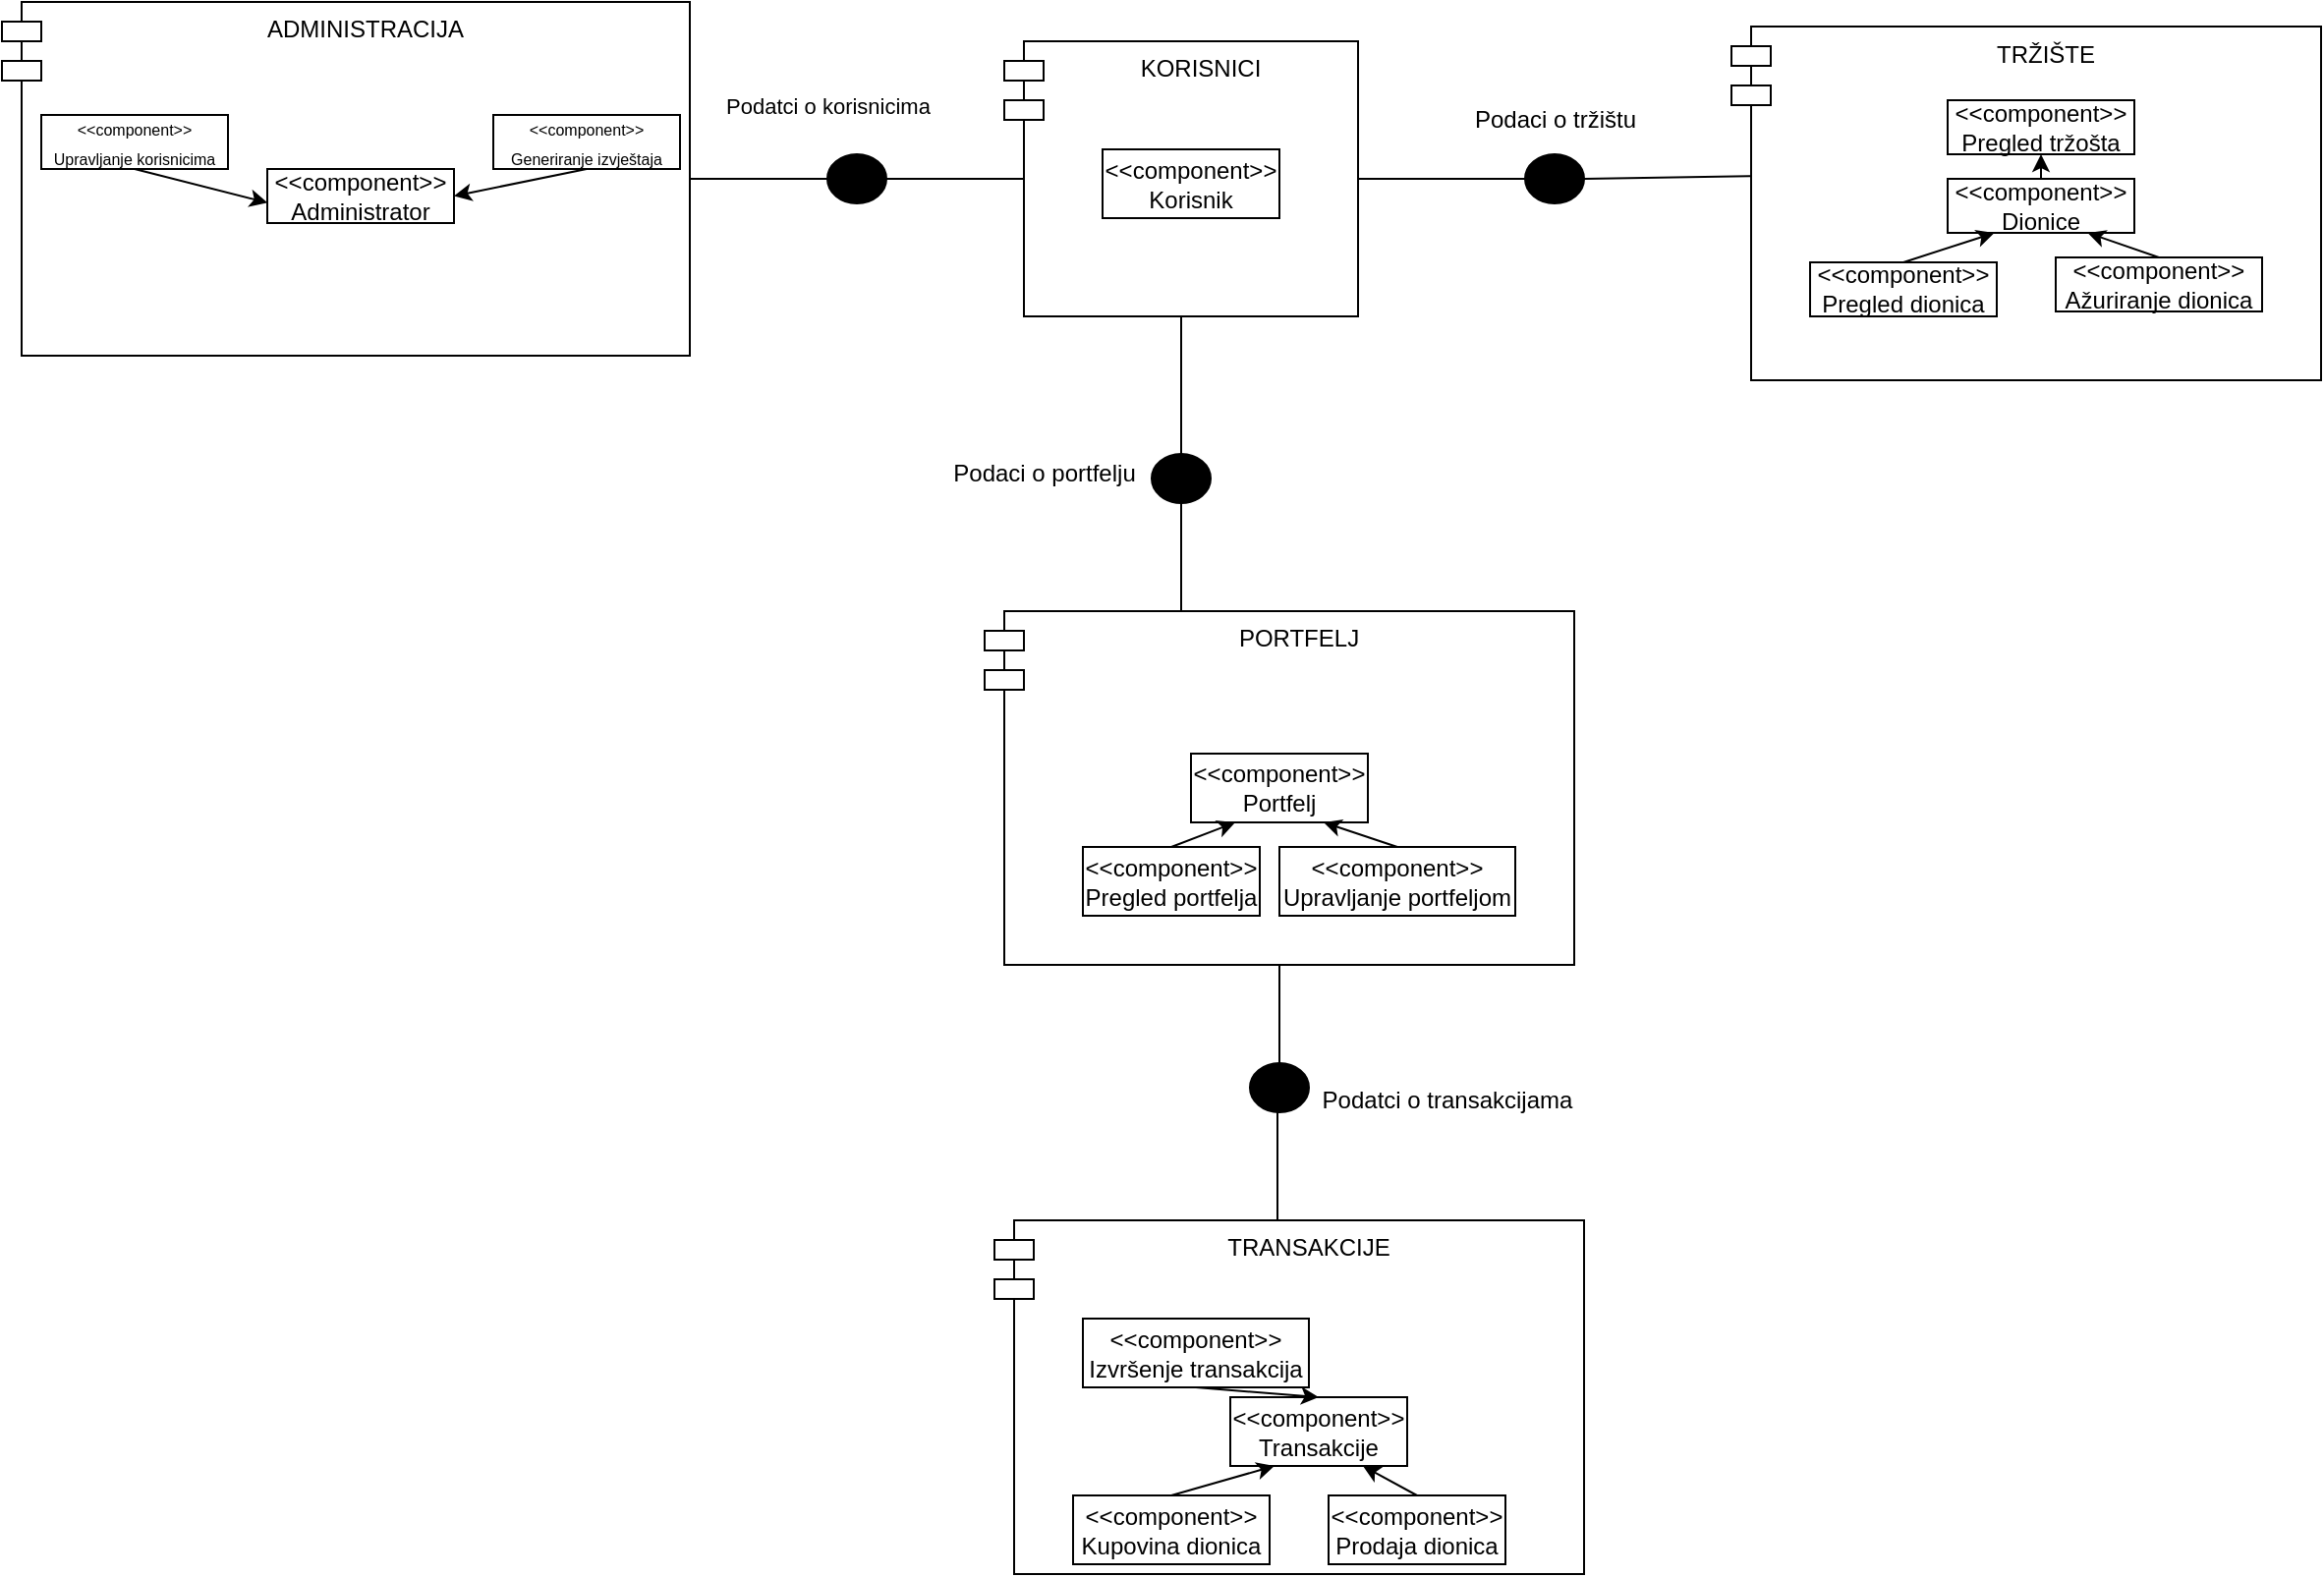<mxfile version="26.0.11">
  <diagram name="Page-1" id="oMtZtmkEu2mck9Bh7wn8">
    <mxGraphModel dx="2876" dy="1111" grid="1" gridSize="10" guides="1" tooltips="1" connect="1" arrows="1" fold="1" page="1" pageScale="1" pageWidth="827" pageHeight="1169" math="0" shadow="0">
      <root>
        <mxCell id="0" />
        <mxCell id="1" parent="0" />
        <mxCell id="VP4pQxfJ7jZ9CIotBnkE-1" value="KORISNICI" style="shape=module;align=left;spacingLeft=20;align=center;verticalAlign=top;whiteSpace=wrap;html=1;" parent="1" vertex="1">
          <mxGeometry x="30" y="40" width="180" height="140" as="geometry" />
        </mxCell>
        <mxCell id="VP4pQxfJ7jZ9CIotBnkE-2" value="&amp;lt;&amp;lt;component&amp;gt;&amp;gt;&lt;div&gt;Korisnik&lt;/div&gt;" style="rounded=0;whiteSpace=wrap;html=1;" parent="1" vertex="1">
          <mxGeometry x="80" y="95" width="90" height="35" as="geometry" />
        </mxCell>
        <mxCell id="VP4pQxfJ7jZ9CIotBnkE-3" value="TRŽIŠTE" style="shape=module;align=left;spacingLeft=20;align=center;verticalAlign=top;whiteSpace=wrap;html=1;" parent="1" vertex="1">
          <mxGeometry x="400" y="32.5" width="300" height="180" as="geometry" />
        </mxCell>
        <mxCell id="VP4pQxfJ7jZ9CIotBnkE-4" value="" style="ellipse;fillColor=strokeColor;html=1;" parent="1" vertex="1">
          <mxGeometry x="295" y="97.5" width="30" height="25" as="geometry" />
        </mxCell>
        <mxCell id="VP4pQxfJ7jZ9CIotBnkE-5" value="" style="endArrow=none;html=1;rounded=0;exitX=1;exitY=0.5;exitDx=0;exitDy=0;entryX=0;entryY=0.5;entryDx=0;entryDy=0;" parent="1" source="VP4pQxfJ7jZ9CIotBnkE-1" target="VP4pQxfJ7jZ9CIotBnkE-4" edge="1">
          <mxGeometry width="50" height="50" relative="1" as="geometry">
            <mxPoint x="370" y="230" as="sourcePoint" />
            <mxPoint x="420" y="180" as="targetPoint" />
          </mxGeometry>
        </mxCell>
        <mxCell id="VP4pQxfJ7jZ9CIotBnkE-6" value="" style="endArrow=none;html=1;rounded=0;exitX=1;exitY=0.5;exitDx=0;exitDy=0;entryX=0.032;entryY=0.423;entryDx=0;entryDy=0;entryPerimeter=0;" parent="1" source="VP4pQxfJ7jZ9CIotBnkE-4" target="VP4pQxfJ7jZ9CIotBnkE-3" edge="1">
          <mxGeometry width="50" height="50" relative="1" as="geometry">
            <mxPoint x="370" y="230" as="sourcePoint" />
            <mxPoint x="420" y="180" as="targetPoint" />
          </mxGeometry>
        </mxCell>
        <mxCell id="VP4pQxfJ7jZ9CIotBnkE-7" value="Podaci o tržištu" style="text;html=1;align=center;verticalAlign=middle;resizable=0;points=[];autosize=1;strokeColor=none;fillColor=none;" parent="1" vertex="1">
          <mxGeometry x="255" y="65" width="110" height="30" as="geometry" />
        </mxCell>
        <mxCell id="VP4pQxfJ7jZ9CIotBnkE-47" style="edgeStyle=orthogonalEdgeStyle;shape=connector;rounded=0;orthogonalLoop=1;jettySize=auto;html=1;exitX=0.5;exitY=0;exitDx=0;exitDy=0;entryX=0.5;entryY=1;entryDx=0;entryDy=0;strokeColor=default;align=center;verticalAlign=middle;fontFamily=Helvetica;fontSize=11;fontColor=default;labelBackgroundColor=default;startFill=0;endArrow=classic;endFill=1;" parent="1" source="VP4pQxfJ7jZ9CIotBnkE-8" target="VP4pQxfJ7jZ9CIotBnkE-44" edge="1">
          <mxGeometry relative="1" as="geometry" />
        </mxCell>
        <mxCell id="VP4pQxfJ7jZ9CIotBnkE-8" value="&amp;lt;&amp;lt;component&amp;gt;&amp;gt;&lt;div&gt;Dionice&lt;/div&gt;" style="rounded=0;whiteSpace=wrap;html=1;" parent="1" vertex="1">
          <mxGeometry x="510" y="110" width="95" height="27.5" as="geometry" />
        </mxCell>
        <mxCell id="VP4pQxfJ7jZ9CIotBnkE-15" value="" style="ellipse;fillColor=strokeColor;html=1;" parent="1" vertex="1">
          <mxGeometry x="105" y="250" width="30" height="25" as="geometry" />
        </mxCell>
        <mxCell id="VP4pQxfJ7jZ9CIotBnkE-16" value="" style="endArrow=none;html=1;rounded=0;entryX=0.5;entryY=1;entryDx=0;entryDy=0;exitX=0.5;exitY=0;exitDx=0;exitDy=0;" parent="1" source="VP4pQxfJ7jZ9CIotBnkE-15" target="VP4pQxfJ7jZ9CIotBnkE-1" edge="1">
          <mxGeometry width="50" height="50" relative="1" as="geometry">
            <mxPoint x="360" y="270" as="sourcePoint" />
            <mxPoint x="410" y="220" as="targetPoint" />
          </mxGeometry>
        </mxCell>
        <mxCell id="VP4pQxfJ7jZ9CIotBnkE-17" value="" style="endArrow=none;html=1;rounded=0;entryX=0.5;entryY=1;entryDx=0;entryDy=0;" parent="1" target="VP4pQxfJ7jZ9CIotBnkE-15" edge="1">
          <mxGeometry width="50" height="50" relative="1" as="geometry">
            <mxPoint x="120" y="330" as="sourcePoint" />
            <mxPoint x="410" y="220" as="targetPoint" />
          </mxGeometry>
        </mxCell>
        <mxCell id="VP4pQxfJ7jZ9CIotBnkE-18" value="Podaci o portfelju" style="text;html=1;align=center;verticalAlign=middle;resizable=0;points=[];autosize=1;strokeColor=none;fillColor=none;" parent="1" vertex="1">
          <mxGeometry x="-10" y="245" width="120" height="30" as="geometry" />
        </mxCell>
        <mxCell id="VP4pQxfJ7jZ9CIotBnkE-19" value="PORTFELJ" style="shape=module;align=left;spacingLeft=20;align=center;verticalAlign=top;whiteSpace=wrap;html=1;" parent="1" vertex="1">
          <mxGeometry x="20" y="330" width="300" height="180" as="geometry" />
        </mxCell>
        <mxCell id="VP4pQxfJ7jZ9CIotBnkE-44" value="&amp;lt;&amp;lt;component&amp;gt;&amp;gt;&lt;div&gt;Pregled tržošta&lt;/div&gt;" style="rounded=0;whiteSpace=wrap;html=1;" parent="1" vertex="1">
          <mxGeometry x="510" y="70" width="95" height="27.5" as="geometry" />
        </mxCell>
        <mxCell id="VP4pQxfJ7jZ9CIotBnkE-50" style="shape=connector;rounded=0;orthogonalLoop=1;jettySize=auto;html=1;exitX=0.5;exitY=0;exitDx=0;exitDy=0;entryX=0.25;entryY=1;entryDx=0;entryDy=0;strokeColor=default;align=center;verticalAlign=middle;fontFamily=Helvetica;fontSize=11;fontColor=default;labelBackgroundColor=default;startFill=0;endArrow=classic;endFill=1;" parent="1" source="VP4pQxfJ7jZ9CIotBnkE-48" target="VP4pQxfJ7jZ9CIotBnkE-8" edge="1">
          <mxGeometry relative="1" as="geometry" />
        </mxCell>
        <mxCell id="VP4pQxfJ7jZ9CIotBnkE-48" value="&amp;lt;&amp;lt;component&amp;gt;&amp;gt;&lt;div&gt;Pregled dionica&lt;/div&gt;" style="rounded=0;whiteSpace=wrap;html=1;" parent="1" vertex="1">
          <mxGeometry x="440" y="152.5" width="95" height="27.5" as="geometry" />
        </mxCell>
        <mxCell id="VP4pQxfJ7jZ9CIotBnkE-52" style="edgeStyle=none;shape=connector;rounded=0;orthogonalLoop=1;jettySize=auto;html=1;exitX=0.5;exitY=0;exitDx=0;exitDy=0;entryX=0.75;entryY=1;entryDx=0;entryDy=0;strokeColor=default;align=center;verticalAlign=middle;fontFamily=Helvetica;fontSize=11;fontColor=default;labelBackgroundColor=default;startFill=0;endArrow=classic;endFill=1;" parent="1" source="VP4pQxfJ7jZ9CIotBnkE-49" target="VP4pQxfJ7jZ9CIotBnkE-8" edge="1">
          <mxGeometry relative="1" as="geometry" />
        </mxCell>
        <mxCell id="VP4pQxfJ7jZ9CIotBnkE-49" value="&amp;lt;&amp;lt;component&amp;gt;&amp;gt;&lt;div&gt;Ažuriranje dionica&lt;/div&gt;" style="rounded=0;whiteSpace=wrap;html=1;" parent="1" vertex="1">
          <mxGeometry x="565" y="150" width="105" height="27.5" as="geometry" />
        </mxCell>
        <mxCell id="VP4pQxfJ7jZ9CIotBnkE-53" value="&amp;lt;&amp;lt;component&amp;gt;&amp;gt;&lt;div&gt;Portfelj&lt;/div&gt;" style="rounded=0;whiteSpace=wrap;html=1;" parent="1" vertex="1">
          <mxGeometry x="125" y="402.5" width="90" height="35" as="geometry" />
        </mxCell>
        <mxCell id="VP4pQxfJ7jZ9CIotBnkE-56" style="edgeStyle=none;shape=connector;rounded=0;orthogonalLoop=1;jettySize=auto;html=1;exitX=0.5;exitY=0;exitDx=0;exitDy=0;entryX=0.25;entryY=1;entryDx=0;entryDy=0;strokeColor=default;align=center;verticalAlign=middle;fontFamily=Helvetica;fontSize=11;fontColor=default;labelBackgroundColor=default;startFill=0;endArrow=classic;endFill=1;" parent="1" source="VP4pQxfJ7jZ9CIotBnkE-54" target="VP4pQxfJ7jZ9CIotBnkE-53" edge="1">
          <mxGeometry relative="1" as="geometry" />
        </mxCell>
        <mxCell id="VP4pQxfJ7jZ9CIotBnkE-54" value="&amp;lt;&amp;lt;component&amp;gt;&amp;gt;&lt;div&gt;Pregled portfelja&lt;/div&gt;" style="rounded=0;whiteSpace=wrap;html=1;" parent="1" vertex="1">
          <mxGeometry x="70" y="450" width="90" height="35" as="geometry" />
        </mxCell>
        <mxCell id="VP4pQxfJ7jZ9CIotBnkE-57" style="edgeStyle=none;shape=connector;rounded=0;orthogonalLoop=1;jettySize=auto;html=1;exitX=0.5;exitY=0;exitDx=0;exitDy=0;entryX=0.75;entryY=1;entryDx=0;entryDy=0;strokeColor=default;align=center;verticalAlign=middle;fontFamily=Helvetica;fontSize=11;fontColor=default;labelBackgroundColor=default;startFill=0;endArrow=classic;endFill=1;" parent="1" source="VP4pQxfJ7jZ9CIotBnkE-55" target="VP4pQxfJ7jZ9CIotBnkE-53" edge="1">
          <mxGeometry relative="1" as="geometry" />
        </mxCell>
        <mxCell id="VP4pQxfJ7jZ9CIotBnkE-55" value="&amp;lt;&amp;lt;component&amp;gt;&amp;gt;&lt;div&gt;Upravljanje portfeljom&lt;/div&gt;" style="rounded=0;whiteSpace=wrap;html=1;" parent="1" vertex="1">
          <mxGeometry x="170" y="450" width="120" height="35" as="geometry" />
        </mxCell>
        <mxCell id="VP4pQxfJ7jZ9CIotBnkE-67" value="" style="group" parent="1" vertex="1" connectable="0">
          <mxGeometry x="25" y="640" width="300" height="180" as="geometry" />
        </mxCell>
        <mxCell id="VP4pQxfJ7jZ9CIotBnkE-58" value="TRANSAKCIJE" style="shape=module;align=left;spacingLeft=20;align=center;verticalAlign=top;whiteSpace=wrap;html=1;" parent="VP4pQxfJ7jZ9CIotBnkE-67" vertex="1">
          <mxGeometry width="300" height="180" as="geometry" />
        </mxCell>
        <mxCell id="VP4pQxfJ7jZ9CIotBnkE-59" value="&amp;lt;&amp;lt;component&amp;gt;&amp;gt;&lt;div&gt;Transakcije&lt;/div&gt;" style="rounded=0;whiteSpace=wrap;html=1;" parent="VP4pQxfJ7jZ9CIotBnkE-67" vertex="1">
          <mxGeometry x="120" y="90" width="90" height="35" as="geometry" />
        </mxCell>
        <mxCell id="VP4pQxfJ7jZ9CIotBnkE-64" style="edgeStyle=none;shape=connector;rounded=0;orthogonalLoop=1;jettySize=auto;html=1;exitX=0.5;exitY=0;exitDx=0;exitDy=0;entryX=0.25;entryY=1;entryDx=0;entryDy=0;strokeColor=default;align=center;verticalAlign=middle;fontFamily=Helvetica;fontSize=11;fontColor=default;labelBackgroundColor=default;startFill=0;endArrow=classic;endFill=1;" parent="VP4pQxfJ7jZ9CIotBnkE-67" source="VP4pQxfJ7jZ9CIotBnkE-60" target="VP4pQxfJ7jZ9CIotBnkE-59" edge="1">
          <mxGeometry relative="1" as="geometry" />
        </mxCell>
        <mxCell id="VP4pQxfJ7jZ9CIotBnkE-60" value="&amp;lt;&amp;lt;component&amp;gt;&amp;gt;&lt;div&gt;Kupovina dionica&lt;/div&gt;" style="rounded=0;whiteSpace=wrap;html=1;" parent="VP4pQxfJ7jZ9CIotBnkE-67" vertex="1">
          <mxGeometry x="40" y="140" width="100" height="35" as="geometry" />
        </mxCell>
        <mxCell id="VP4pQxfJ7jZ9CIotBnkE-65" style="edgeStyle=none;shape=connector;rounded=0;orthogonalLoop=1;jettySize=auto;html=1;exitX=0.5;exitY=0;exitDx=0;exitDy=0;entryX=0.75;entryY=1;entryDx=0;entryDy=0;strokeColor=default;align=center;verticalAlign=middle;fontFamily=Helvetica;fontSize=11;fontColor=default;labelBackgroundColor=default;startFill=0;endArrow=classic;endFill=1;" parent="VP4pQxfJ7jZ9CIotBnkE-67" source="VP4pQxfJ7jZ9CIotBnkE-61" target="VP4pQxfJ7jZ9CIotBnkE-59" edge="1">
          <mxGeometry relative="1" as="geometry" />
        </mxCell>
        <mxCell id="VP4pQxfJ7jZ9CIotBnkE-61" value="&amp;lt;&amp;lt;component&amp;gt;&amp;gt;&lt;div&gt;Prodaja dionica&lt;span style=&quot;color: rgba(0, 0, 0, 0); font-family: monospace; font-size: 0px; text-align: start; text-wrap-mode: nowrap; background-color: transparent;&quot;&gt;%3CmxGraphModel%3E%3Croot%3E%3CmxCell%20id%3D%220%22%2F%3E%3CmxCell%20id%3D%221%22%20parent%3D%220%22%2F%3E%3CmxCell%20id%3D%222%22%20value%3D%22%26amp%3Blt%3B%26amp%3Blt%3Bcomponent%26amp%3Bgt%3B%26amp%3Bgt%3B%26lt%3Bdiv%26gt%3BKorisnik%26lt%3B%2Fdiv%26gt%3B%22%20style%3D%22rounded%3D0%3BwhiteSpace%3Dwrap%3Bhtml%3D1%3B%22%20vertex%3D%221%22%20parent%3D%221%22%3E%3CmxGeometry%20x%3D%2280%22%20y%3D%2295%22%20width%3D%2290%22%20height%3D%2235%22%20as%3D%22geometry%22%2F%3E%3C%2FmxCell%3E%3C%2Froot%3E%3C%2FmxGraphModel%3E&lt;/span&gt;&lt;/div&gt;" style="rounded=0;whiteSpace=wrap;html=1;" parent="VP4pQxfJ7jZ9CIotBnkE-67" vertex="1">
          <mxGeometry x="170" y="140" width="90" height="35" as="geometry" />
        </mxCell>
        <mxCell id="VP4pQxfJ7jZ9CIotBnkE-63" style="edgeStyle=none;shape=connector;rounded=0;orthogonalLoop=1;jettySize=auto;html=1;exitX=0.5;exitY=1;exitDx=0;exitDy=0;entryX=0.5;entryY=0;entryDx=0;entryDy=0;strokeColor=default;align=center;verticalAlign=middle;fontFamily=Helvetica;fontSize=11;fontColor=default;labelBackgroundColor=default;startFill=0;endArrow=classic;endFill=1;" parent="VP4pQxfJ7jZ9CIotBnkE-67" source="VP4pQxfJ7jZ9CIotBnkE-62" target="VP4pQxfJ7jZ9CIotBnkE-59" edge="1">
          <mxGeometry relative="1" as="geometry" />
        </mxCell>
        <mxCell id="VP4pQxfJ7jZ9CIotBnkE-62" value="&amp;lt;&amp;lt;component&amp;gt;&amp;gt;&lt;div&gt;Izvršenje transakcija&lt;/div&gt;" style="rounded=0;whiteSpace=wrap;html=1;" parent="VP4pQxfJ7jZ9CIotBnkE-67" vertex="1">
          <mxGeometry x="45" y="50" width="115" height="35" as="geometry" />
        </mxCell>
        <mxCell id="VP4pQxfJ7jZ9CIotBnkE-71" value="" style="endArrow=none;html=1;rounded=0;entryX=0.5;entryY=1;entryDx=0;entryDy=0;exitX=0.5;exitY=0;exitDx=0;exitDy=0;" parent="1" edge="1">
          <mxGeometry width="50" height="50" relative="1" as="geometry">
            <mxPoint x="170" y="580" as="sourcePoint" />
            <mxPoint x="170" y="510" as="targetPoint" />
          </mxGeometry>
        </mxCell>
        <mxCell id="VP4pQxfJ7jZ9CIotBnkE-73" value="" style="ellipse;fillColor=strokeColor;html=1;" parent="1" vertex="1">
          <mxGeometry x="155" y="560" width="30" height="25" as="geometry" />
        </mxCell>
        <mxCell id="VP4pQxfJ7jZ9CIotBnkE-74" value="" style="endArrow=none;html=1;rounded=0;entryX=0.5;entryY=1;entryDx=0;entryDy=0;" parent="1" edge="1">
          <mxGeometry width="50" height="50" relative="1" as="geometry">
            <mxPoint x="169" y="640" as="sourcePoint" />
            <mxPoint x="169" y="585" as="targetPoint" />
          </mxGeometry>
        </mxCell>
        <mxCell id="VP4pQxfJ7jZ9CIotBnkE-76" value="&lt;font style=&quot;font-size: 12px;&quot;&gt;Podatci o transakcijama&lt;/font&gt;&lt;div&gt;&lt;br&gt;&lt;/div&gt;" style="text;html=1;align=center;verticalAlign=middle;resizable=0;points=[];autosize=1;strokeColor=none;fillColor=none;fontFamily=Helvetica;fontSize=11;fontColor=default;labelBackgroundColor=default;" parent="1" vertex="1">
          <mxGeometry x="180" y="565" width="150" height="40" as="geometry" />
        </mxCell>
        <mxCell id="VP4pQxfJ7jZ9CIotBnkE-77" value="" style="group" parent="1" vertex="1" connectable="0">
          <mxGeometry x="-480" y="20" width="350" height="180" as="geometry" />
        </mxCell>
        <mxCell id="VP4pQxfJ7jZ9CIotBnkE-27" value="ADMINISTRACIJA" style="shape=module;align=left;spacingLeft=20;align=center;verticalAlign=top;whiteSpace=wrap;html=1;" parent="VP4pQxfJ7jZ9CIotBnkE-77" vertex="1">
          <mxGeometry width="350" height="180" as="geometry" />
        </mxCell>
        <mxCell id="VP4pQxfJ7jZ9CIotBnkE-33" value="&amp;lt;&amp;lt;component&amp;gt;&amp;gt;&lt;div&gt;Administrator&lt;/div&gt;" style="rounded=0;whiteSpace=wrap;html=1;" parent="VP4pQxfJ7jZ9CIotBnkE-77" vertex="1">
          <mxGeometry x="135" y="85" width="95" height="27.5" as="geometry" />
        </mxCell>
        <mxCell id="VP4pQxfJ7jZ9CIotBnkE-35" value="&lt;font style=&quot;font-size: 8px;&quot;&gt;&amp;lt;&amp;lt;&lt;/font&gt;&lt;font style=&quot;font-size: 8px;&quot;&gt;component&amp;gt;&amp;gt;&lt;/font&gt;&lt;div&gt;&lt;font style=&quot;font-size: 8px;&quot;&gt;Upravljanje korisnicima&lt;/font&gt;&lt;/div&gt;" style="rounded=0;whiteSpace=wrap;html=1;" parent="VP4pQxfJ7jZ9CIotBnkE-77" vertex="1">
          <mxGeometry x="20" y="57.5" width="95" height="27.5" as="geometry" />
        </mxCell>
        <mxCell id="VP4pQxfJ7jZ9CIotBnkE-38" value="&lt;font style=&quot;font-size: 8px;&quot;&gt;&amp;lt;&amp;lt;&lt;/font&gt;&lt;font style=&quot;font-size: 8px;&quot;&gt;component&amp;gt;&amp;gt;&lt;/font&gt;&lt;div&gt;&lt;font style=&quot;font-size: 8px;&quot;&gt;Generiranje izvještaja&lt;/font&gt;&lt;/div&gt;" style="rounded=0;whiteSpace=wrap;html=1;" parent="VP4pQxfJ7jZ9CIotBnkE-77" vertex="1">
          <mxGeometry x="250" y="57.5" width="95" height="27.5" as="geometry" />
        </mxCell>
        <mxCell id="VP4pQxfJ7jZ9CIotBnkE-40" value="" style="endArrow=classic;html=1;rounded=0;exitX=0.5;exitY=1;exitDx=0;exitDy=0;entryX=0.001;entryY=0.623;entryDx=0;entryDy=0;entryPerimeter=0;" parent="VP4pQxfJ7jZ9CIotBnkE-77" source="VP4pQxfJ7jZ9CIotBnkE-35" target="VP4pQxfJ7jZ9CIotBnkE-33" edge="1">
          <mxGeometry width="50" height="50" relative="1" as="geometry">
            <mxPoint x="100" y="130" as="sourcePoint" />
            <mxPoint x="150" y="80" as="targetPoint" />
          </mxGeometry>
        </mxCell>
        <mxCell id="VP4pQxfJ7jZ9CIotBnkE-43" value="" style="endArrow=classic;html=1;rounded=0;exitX=0.5;exitY=1;exitDx=0;exitDy=0;entryX=1;entryY=0.5;entryDx=0;entryDy=0;" parent="VP4pQxfJ7jZ9CIotBnkE-77" source="VP4pQxfJ7jZ9CIotBnkE-38" target="VP4pQxfJ7jZ9CIotBnkE-33" edge="1">
          <mxGeometry width="50" height="50" relative="1" as="geometry">
            <mxPoint x="100" y="130" as="sourcePoint" />
            <mxPoint x="150" y="80" as="targetPoint" />
          </mxGeometry>
        </mxCell>
        <mxCell id="VP4pQxfJ7jZ9CIotBnkE-78" style="edgeStyle=none;shape=connector;rounded=0;orthogonalLoop=1;jettySize=auto;html=1;exitX=1;exitY=0.5;exitDx=0;exitDy=0;entryX=0;entryY=0.5;entryDx=10;entryDy=0;entryPerimeter=0;strokeColor=default;align=center;verticalAlign=middle;fontFamily=Helvetica;fontSize=11;fontColor=default;labelBackgroundColor=default;startFill=0;endArrow=none;endFill=1;" parent="1" source="VP4pQxfJ7jZ9CIotBnkE-79" target="VP4pQxfJ7jZ9CIotBnkE-1" edge="1">
          <mxGeometry relative="1" as="geometry" />
        </mxCell>
        <mxCell id="VP4pQxfJ7jZ9CIotBnkE-80" value="" style="edgeStyle=none;shape=connector;rounded=0;orthogonalLoop=1;jettySize=auto;html=1;exitX=1;exitY=0.5;exitDx=0;exitDy=0;entryX=0;entryY=0.5;entryDx=10;entryDy=0;entryPerimeter=0;strokeColor=default;align=center;verticalAlign=middle;fontFamily=Helvetica;fontSize=11;fontColor=default;labelBackgroundColor=default;startFill=0;endArrow=none;endFill=1;" parent="1" source="VP4pQxfJ7jZ9CIotBnkE-27" target="VP4pQxfJ7jZ9CIotBnkE-79" edge="1">
          <mxGeometry relative="1" as="geometry">
            <mxPoint x="-130" y="110" as="sourcePoint" />
            <mxPoint x="40" y="110" as="targetPoint" />
          </mxGeometry>
        </mxCell>
        <mxCell id="VP4pQxfJ7jZ9CIotBnkE-79" value="" style="ellipse;fillColor=strokeColor;html=1;" parent="1" vertex="1">
          <mxGeometry x="-60" y="97.5" width="30" height="25" as="geometry" />
        </mxCell>
        <mxCell id="VP4pQxfJ7jZ9CIotBnkE-81" value="Podatci o korisnicima" style="text;html=1;align=center;verticalAlign=middle;resizable=0;points=[];autosize=1;strokeColor=none;fillColor=none;fontFamily=Helvetica;fontSize=11;fontColor=default;labelBackgroundColor=default;" parent="1" vertex="1">
          <mxGeometry x="-125" y="58" width="130" height="30" as="geometry" />
        </mxCell>
      </root>
    </mxGraphModel>
  </diagram>
</mxfile>
